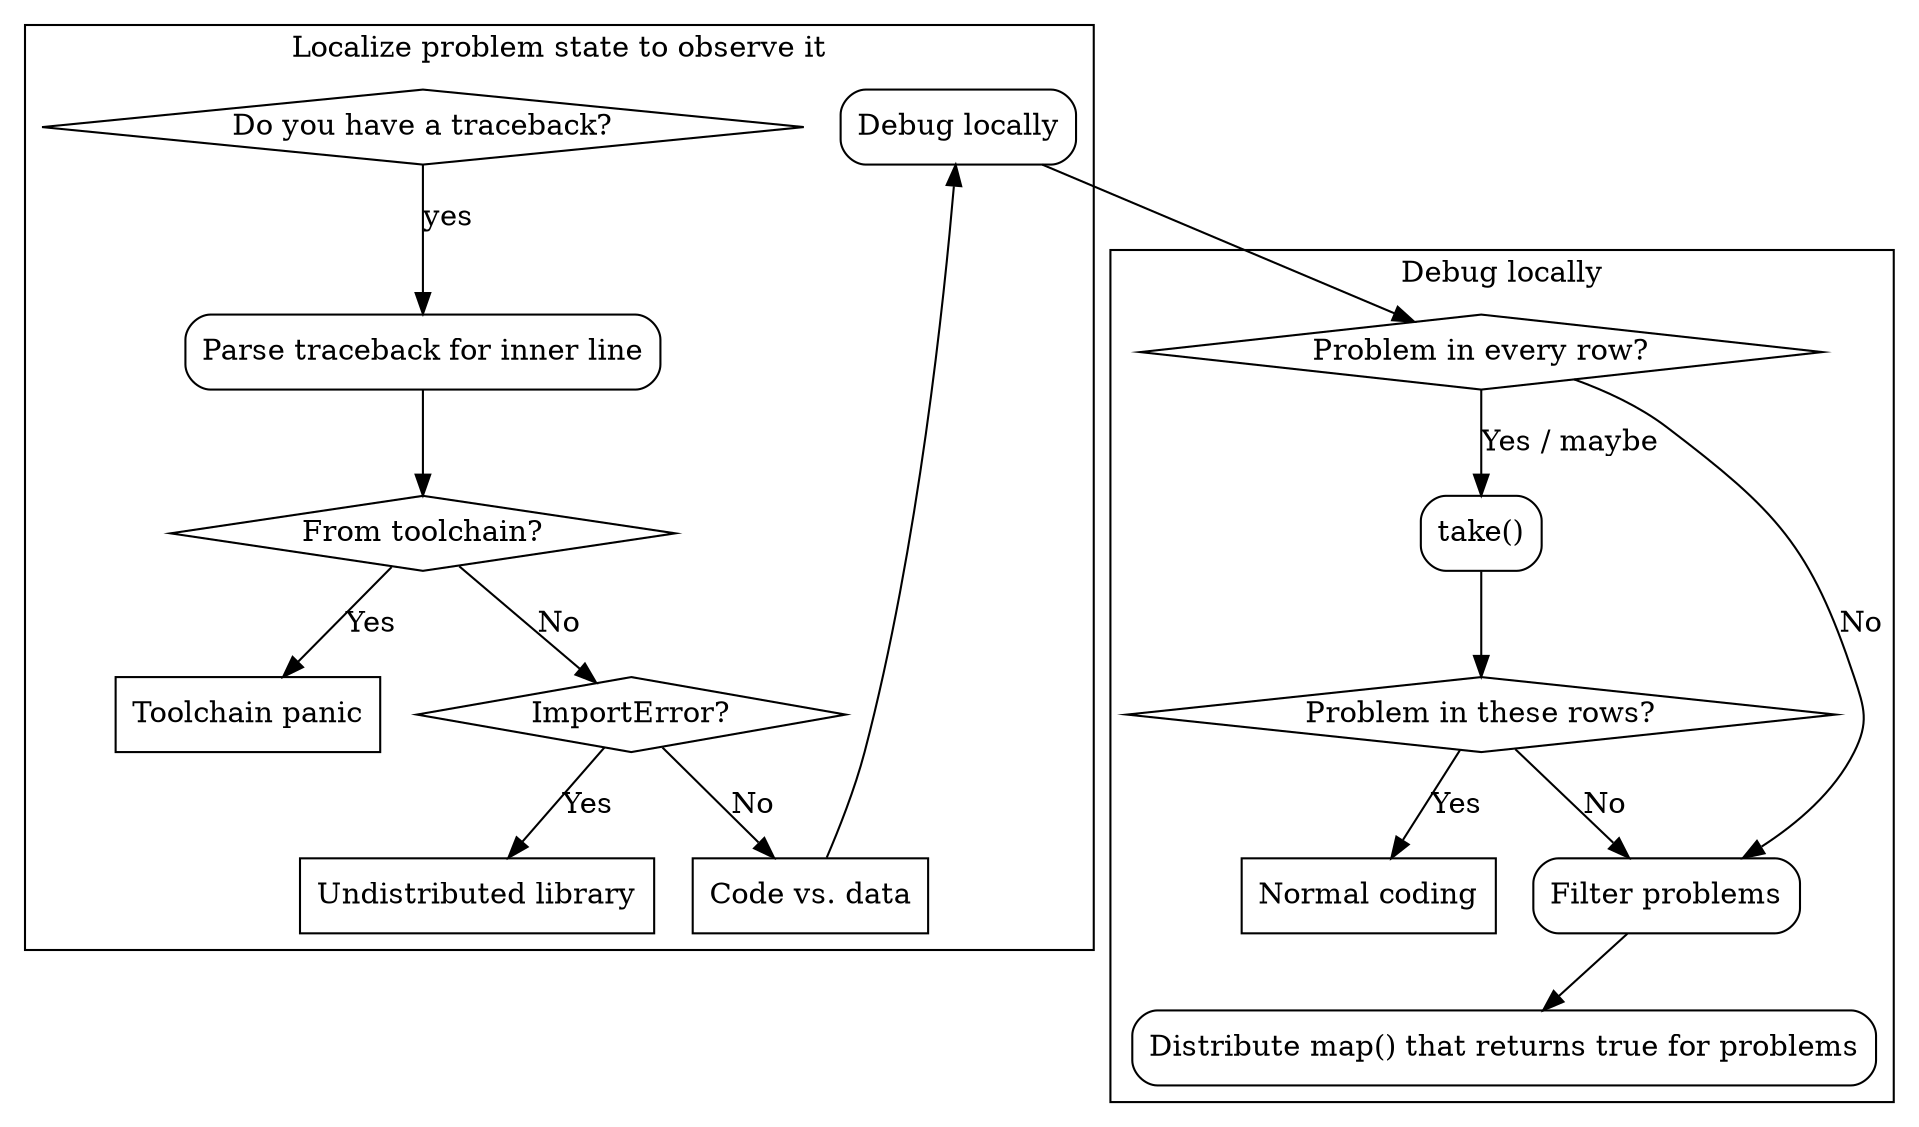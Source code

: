 digraph {
  subgraph cluster_localize_problem_state {
    label="Localize problem state to observe it";

    node[shape="box", style="rounded"] # source
       "Parse traceback for inner line"; "Debug locally"
    node[shape="box", style=""] # sink
       "Toolchain panic"; "Undistributed library"; "Code vs. data"
    node[shape="diamond", style=""] # branch
       "Do you have a traceback?"; "From toolchain?"; "ImportError?"

    "Do you have a traceback?" -> "Parse traceback for inner line"[label="yes"];
    "Parse traceback for inner line" -> "From toolchain?"
    "From toolchain?" -> "Toolchain panic"[label="Yes"]
    "From toolchain?" -> "ImportError?"[label="No"]
    "ImportError?" -> "Undistributed library"[label="Yes"]
    "ImportError?" -> "Code vs. data"[label="No"]
    "Code vs. data" -> "Debug locally"[constraint=false]
  }
  subgraph cluster_debug_locally {
    label = "Debug locally"
    node[shape="box", style="rounded"] # source
      "take()"; "Filter problems"; "Distribute map() that returns true for problems"
    node[shape="box", style=""] # sink
      "Normal coding"
    node[shape="diamond", style=""] # branch
      "Problem in every row?"; "Problem in these rows?"
    "Debug locally" -> "Problem in every row?"
    "Problem in every row?" -> "take()"[label="Yes / maybe"]
    "Problem in every row?" -> "Filter problems"[label="No"]
    "take()" -> "Problem in these rows?"
    "Problem in these rows?" -> "Normal coding"[label="Yes"]
    "Problem in these rows?" -> "Filter problems"[label="No"]
    "Filter problems" -> "Distribute map() that returns true for problems"
  }
}